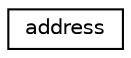 digraph "Graphical Class Hierarchy"
{
  edge [fontname="Helvetica",fontsize="10",labelfontname="Helvetica",labelfontsize="10"];
  node [fontname="Helvetica",fontsize="10",shape=record];
  rankdir="LR";
  Node0 [label="address",height=0.2,width=0.4,color="black", fillcolor="white", style="filled",URL="$unionaddress.html"];
}
